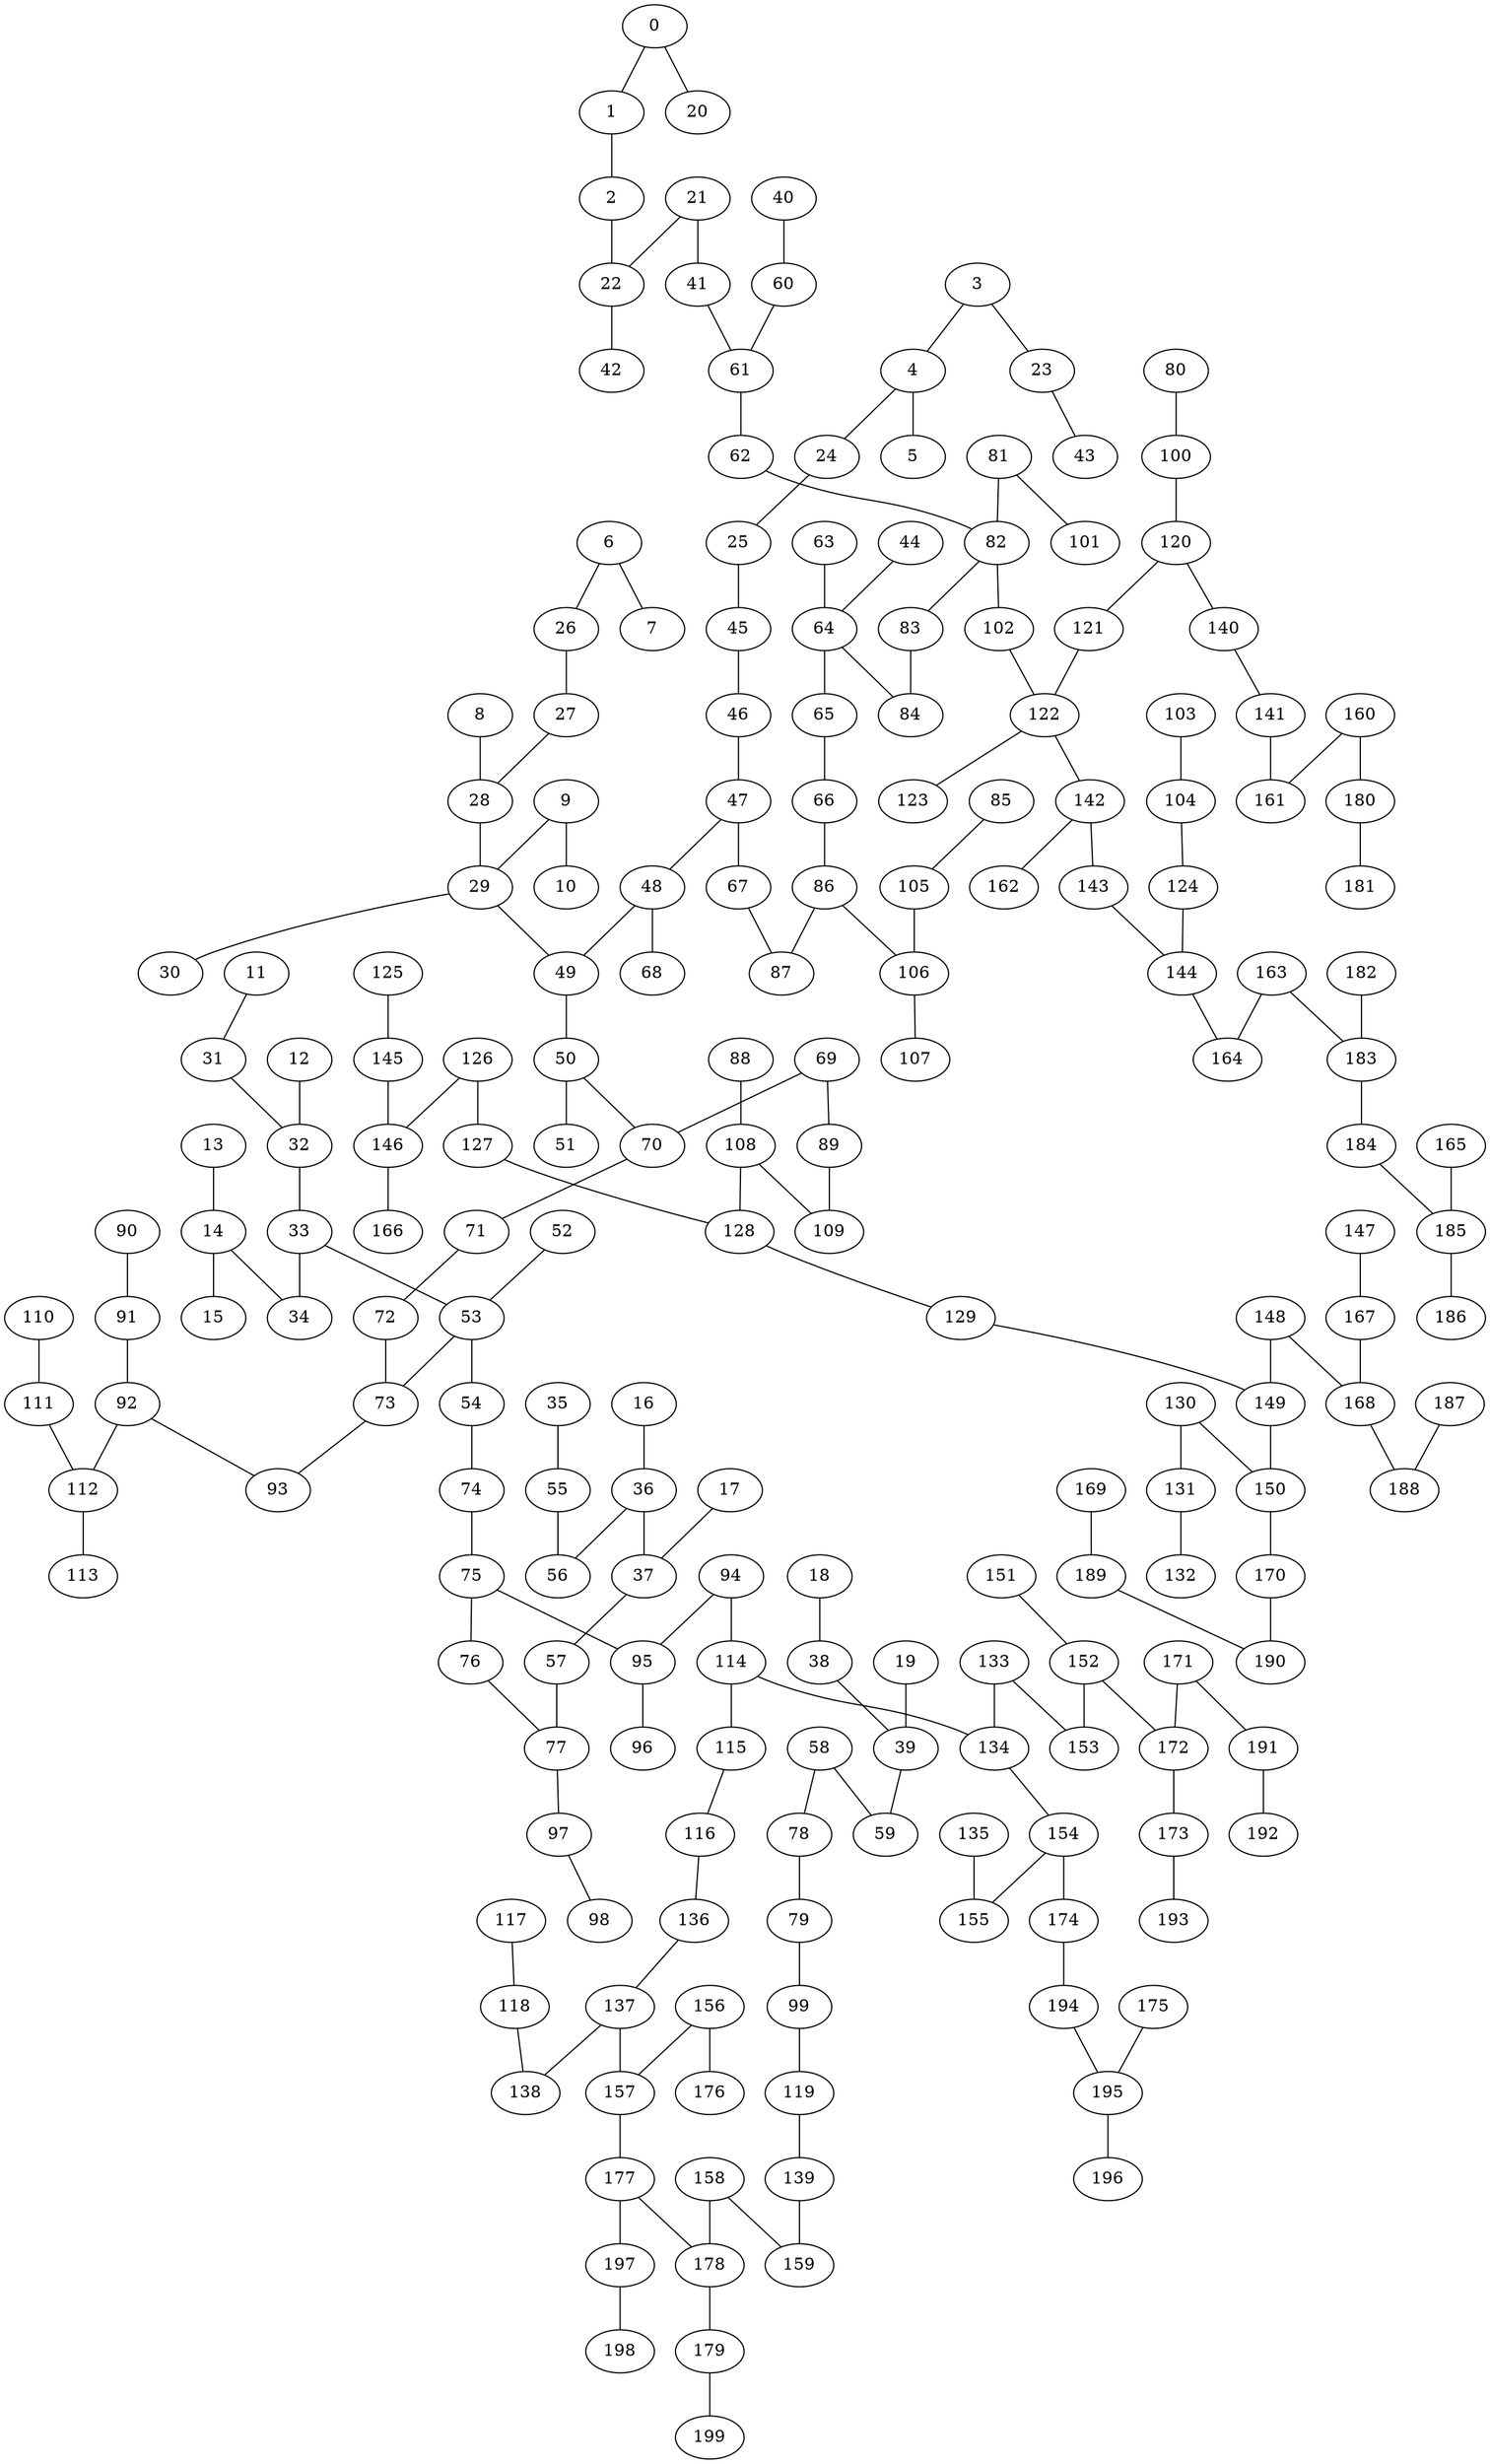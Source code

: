 graph grafoMalla_20_10_KruskalI  {
0;
1;
2;
3;
4;
5;
6;
7;
8;
9;
10;
11;
12;
13;
14;
15;
16;
17;
18;
19;
20;
21;
22;
23;
24;
25;
26;
27;
28;
29;
30;
31;
32;
33;
34;
35;
36;
37;
38;
39;
40;
41;
42;
43;
44;
45;
46;
47;
48;
49;
50;
51;
52;
53;
54;
55;
56;
57;
58;
59;
60;
61;
62;
63;
64;
65;
66;
67;
68;
69;
70;
71;
72;
73;
74;
75;
76;
77;
78;
79;
80;
81;
82;
83;
84;
85;
86;
87;
88;
89;
90;
91;
92;
93;
94;
95;
96;
97;
98;
99;
100;
101;
102;
103;
104;
105;
106;
107;
108;
109;
110;
111;
112;
113;
114;
115;
116;
117;
118;
119;
120;
121;
122;
123;
124;
125;
126;
127;
128;
129;
130;
131;
132;
133;
134;
135;
136;
137;
138;
139;
140;
141;
142;
143;
144;
145;
146;
147;
148;
149;
150;
151;
152;
153;
154;
155;
156;
157;
158;
159;
160;
161;
162;
163;
164;
165;
166;
167;
168;
169;
170;
171;
172;
173;
174;
175;
176;
177;
178;
179;
180;
181;
182;
183;
184;
185;
186;
187;
188;
189;
190;
191;
192;
193;
194;
195;
196;
197;
198;
199;
0 -- 1;
35 -- 55;
187 -- 188;
14 -- 34;
13 -- 14;
171 -- 172;
175 -- 195;
191 -- 192;
95 -- 96;
130 -- 131;
64 -- 65;
121 -- 122;
140 -- 141;
169 -- 189;
52 -- 53;
120 -- 121;
179 -- 199;
38 -- 39;
142 -- 162;
174 -- 194;
112 -- 113;
79 -- 99;
185 -- 186;
1 -- 2;
21 -- 22;
36 -- 37;
31 -- 32;
120 -- 140;
133 -- 153;
178 -- 179;
17 -- 37;
75 -- 95;
139 -- 159;
54 -- 74;
55 -- 56;
131 -- 132;
183 -- 184;
184 -- 185;
22 -- 42;
74 -- 75;
117 -- 118;
130 -- 150;
165 -- 185;
53 -- 54;
3 -- 4;
8 -- 28;
110 -- 111;
142 -- 143;
152 -- 153;
172 -- 173;
61 -- 62;
90 -- 91;
6 -- 7;
145 -- 146;
80 -- 100;
82 -- 102;
116 -- 136;
126 -- 146;
127 -- 128;
134 -- 154;
141 -- 161;
60 -- 61;
144 -- 164;
47 -- 48;
71 -- 72;
99 -- 119;
36 -- 56;
122 -- 123;
152 -- 172;
160 -- 161;
81 -- 82;
136 -- 137;
11 -- 31;
50 -- 51;
76 -- 77;
149 -- 150;
151 -- 152;
197 -- 198;
114 -- 134;
119 -- 139;
2 -- 22;
48 -- 68;
69 -- 70;
103 -- 104;
111 -- 112;
122 -- 142;
148 -- 149;
62 -- 82;
78 -- 79;
170 -- 190;
9 -- 10;
9 -- 29;
124 -- 144;
23 -- 43;
94 -- 114;
33 -- 53;
41 -- 61;
83 -- 84;
126 -- 127;
19 -- 39;
24 -- 25;
53 -- 73;
32 -- 33;
82 -- 83;
81 -- 101;
154 -- 174;
45 -- 46;
66 -- 86;
69 -- 89;
105 -- 106;
173 -- 193;
58 -- 78;
63 -- 64;
148 -- 168;
158 -- 159;
16 -- 36;
28 -- 29;
67 -- 87;
97 -- 98;
4 -- 5;
64 -- 84;
115 -- 116;
177 -- 178;
195 -- 196;
0 -- 20;
46 -- 47;
57 -- 77;
88 -- 108;
39 -- 59;
91 -- 92;
157 -- 177;
4 -- 24;
26 -- 27;
92 -- 112;
128 -- 129;
133 -- 134;
94 -- 95;
108 -- 128;
156 -- 157;
163 -- 183;
189 -- 190;
27 -- 28;
75 -- 76;
89 -- 109;
72 -- 73;
118 -- 138;
135 -- 155;
143 -- 144;
194 -- 195;
6 -- 26;
33 -- 34;
37 -- 57;
150 -- 170;
163 -- 164;
180 -- 181;
29 -- 49;
154 -- 155;
158 -- 178;
12 -- 32;
21 -- 41;
25 -- 45;
40 -- 60;
65 -- 66;
86 -- 106;
92 -- 93;
104 -- 124;
14 -- 15;
50 -- 70;
125 -- 145;
167 -- 168;
18 -- 38;
48 -- 49;
77 -- 97;
137 -- 157;
146 -- 166;
86 -- 87;
100 -- 120;
156 -- 176;
106 -- 107;
171 -- 191;
47 -- 67;
58 -- 59;
102 -- 122;
108 -- 109;
182 -- 183;
29 -- 30;
137 -- 138;
168 -- 188;
85 -- 105;
114 -- 115;
147 -- 167;
177 -- 197;
3 -- 23;
49 -- 50;
70 -- 71;
129 -- 149;
44 -- 64;
73 -- 93;
160 -- 180;
}